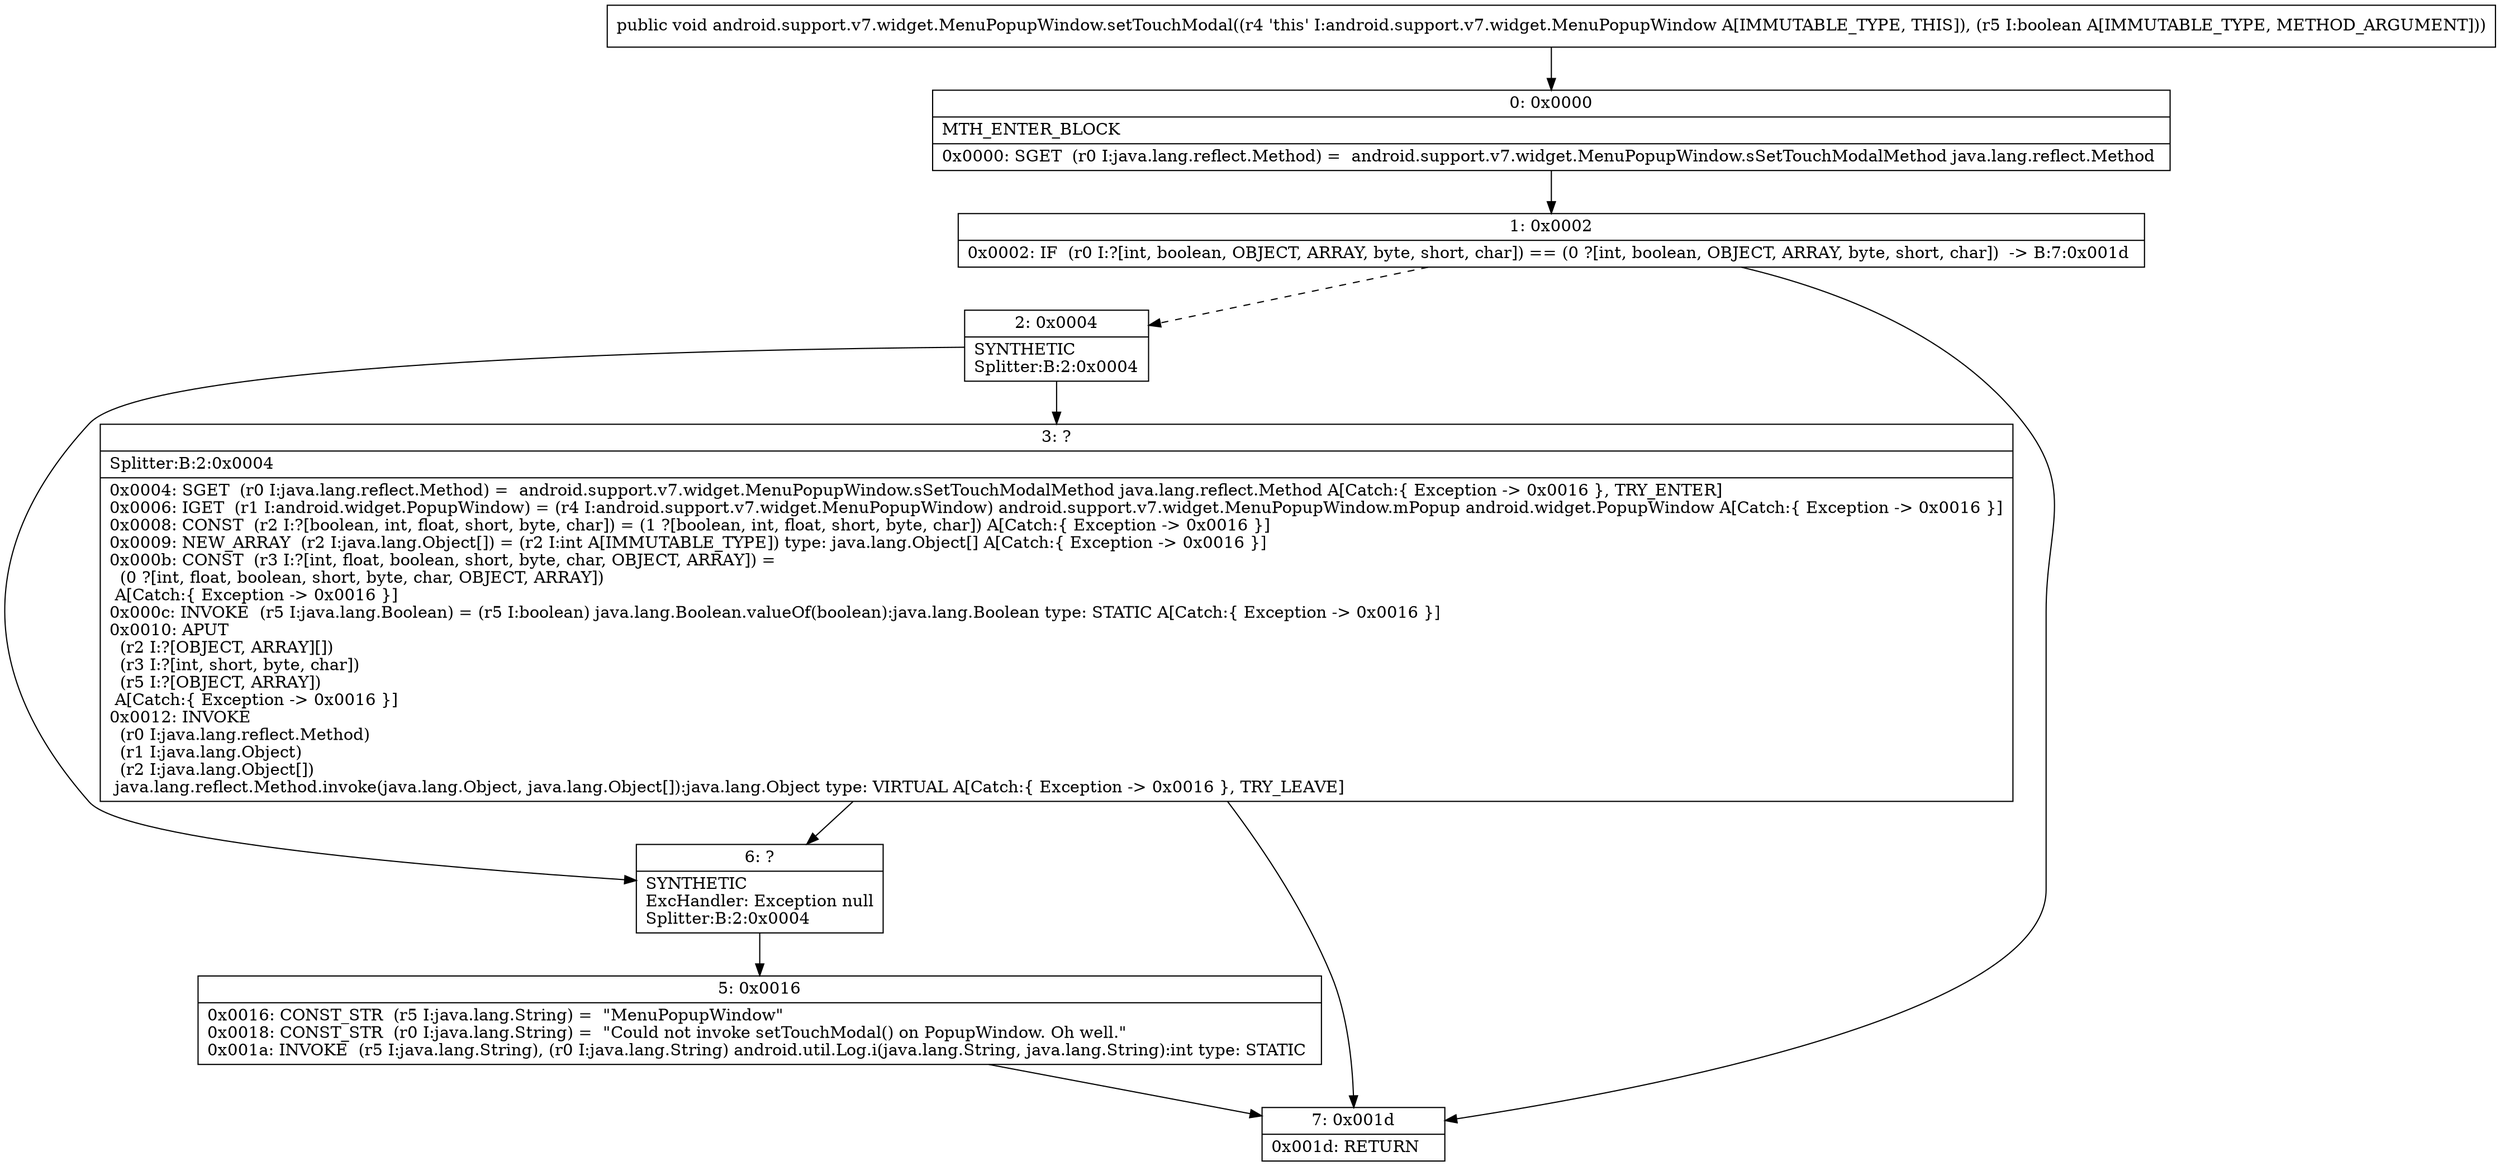 digraph "CFG forandroid.support.v7.widget.MenuPopupWindow.setTouchModal(Z)V" {
Node_0 [shape=record,label="{0\:\ 0x0000|MTH_ENTER_BLOCK\l|0x0000: SGET  (r0 I:java.lang.reflect.Method) =  android.support.v7.widget.MenuPopupWindow.sSetTouchModalMethod java.lang.reflect.Method \l}"];
Node_1 [shape=record,label="{1\:\ 0x0002|0x0002: IF  (r0 I:?[int, boolean, OBJECT, ARRAY, byte, short, char]) == (0 ?[int, boolean, OBJECT, ARRAY, byte, short, char])  \-\> B:7:0x001d \l}"];
Node_2 [shape=record,label="{2\:\ 0x0004|SYNTHETIC\lSplitter:B:2:0x0004\l}"];
Node_3 [shape=record,label="{3\:\ ?|Splitter:B:2:0x0004\l|0x0004: SGET  (r0 I:java.lang.reflect.Method) =  android.support.v7.widget.MenuPopupWindow.sSetTouchModalMethod java.lang.reflect.Method A[Catch:\{ Exception \-\> 0x0016 \}, TRY_ENTER]\l0x0006: IGET  (r1 I:android.widget.PopupWindow) = (r4 I:android.support.v7.widget.MenuPopupWindow) android.support.v7.widget.MenuPopupWindow.mPopup android.widget.PopupWindow A[Catch:\{ Exception \-\> 0x0016 \}]\l0x0008: CONST  (r2 I:?[boolean, int, float, short, byte, char]) = (1 ?[boolean, int, float, short, byte, char]) A[Catch:\{ Exception \-\> 0x0016 \}]\l0x0009: NEW_ARRAY  (r2 I:java.lang.Object[]) = (r2 I:int A[IMMUTABLE_TYPE]) type: java.lang.Object[] A[Catch:\{ Exception \-\> 0x0016 \}]\l0x000b: CONST  (r3 I:?[int, float, boolean, short, byte, char, OBJECT, ARRAY]) = \l  (0 ?[int, float, boolean, short, byte, char, OBJECT, ARRAY])\l A[Catch:\{ Exception \-\> 0x0016 \}]\l0x000c: INVOKE  (r5 I:java.lang.Boolean) = (r5 I:boolean) java.lang.Boolean.valueOf(boolean):java.lang.Boolean type: STATIC A[Catch:\{ Exception \-\> 0x0016 \}]\l0x0010: APUT  \l  (r2 I:?[OBJECT, ARRAY][])\l  (r3 I:?[int, short, byte, char])\l  (r5 I:?[OBJECT, ARRAY])\l A[Catch:\{ Exception \-\> 0x0016 \}]\l0x0012: INVOKE  \l  (r0 I:java.lang.reflect.Method)\l  (r1 I:java.lang.Object)\l  (r2 I:java.lang.Object[])\l java.lang.reflect.Method.invoke(java.lang.Object, java.lang.Object[]):java.lang.Object type: VIRTUAL A[Catch:\{ Exception \-\> 0x0016 \}, TRY_LEAVE]\l}"];
Node_5 [shape=record,label="{5\:\ 0x0016|0x0016: CONST_STR  (r5 I:java.lang.String) =  \"MenuPopupWindow\" \l0x0018: CONST_STR  (r0 I:java.lang.String) =  \"Could not invoke setTouchModal() on PopupWindow. Oh well.\" \l0x001a: INVOKE  (r5 I:java.lang.String), (r0 I:java.lang.String) android.util.Log.i(java.lang.String, java.lang.String):int type: STATIC \l}"];
Node_6 [shape=record,label="{6\:\ ?|SYNTHETIC\lExcHandler: Exception null\lSplitter:B:2:0x0004\l}"];
Node_7 [shape=record,label="{7\:\ 0x001d|0x001d: RETURN   \l}"];
MethodNode[shape=record,label="{public void android.support.v7.widget.MenuPopupWindow.setTouchModal((r4 'this' I:android.support.v7.widget.MenuPopupWindow A[IMMUTABLE_TYPE, THIS]), (r5 I:boolean A[IMMUTABLE_TYPE, METHOD_ARGUMENT])) }"];
MethodNode -> Node_0;
Node_0 -> Node_1;
Node_1 -> Node_2[style=dashed];
Node_1 -> Node_7;
Node_2 -> Node_3;
Node_2 -> Node_6;
Node_3 -> Node_6;
Node_3 -> Node_7;
Node_5 -> Node_7;
Node_6 -> Node_5;
}

